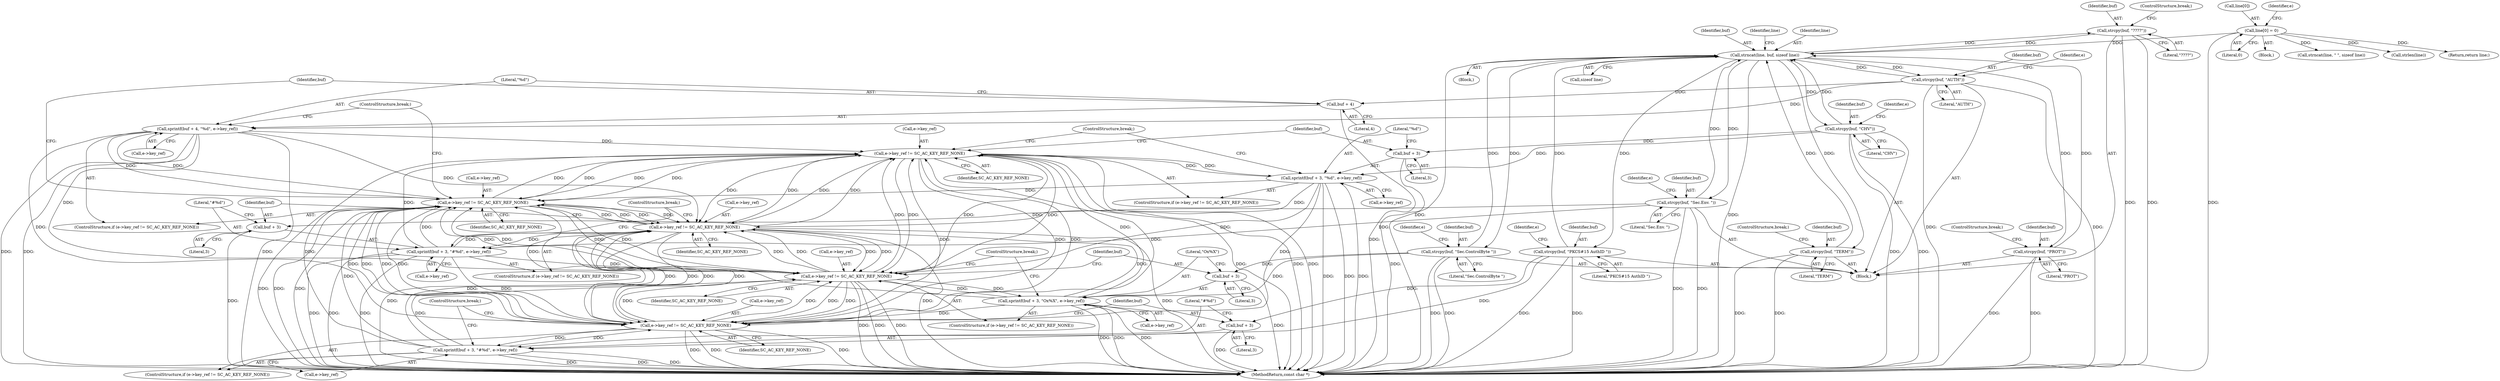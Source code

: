 digraph "0_OpenSC_360e95d45ac4123255a4c796db96337f332160ad#diff-d643a0fa169471dbf2912f4866dc49c5_11@API" {
"1000247" [label="(Call,strcpy(buf, \"????\"))"];
"1000251" [label="(Call,strncat(line, buf, sizeof line))"];
"1000114" [label="(Call,line[0] = 0)"];
"1000171" [label="(Call,strcpy(buf, \"AUTH\"))"];
"1000190" [label="(Call,strcpy(buf, \"Sec.Env. \"))"];
"1000161" [label="(Call,strcpy(buf, \"TERM\"))"];
"1000247" [label="(Call,strcpy(buf, \"????\"))"];
"1000209" [label="(Call,strcpy(buf, \"Sec.ControlByte \"))"];
"1000228" [label="(Call,strcpy(buf, \"PKCS#15 AuthID \"))"];
"1000166" [label="(Call,strcpy(buf, \"PROT\"))"];
"1000142" [label="(Call,strcpy(buf, \"CHV\"))"];
"1000151" [label="(Call,sprintf(buf + 3, \"%d\", e->key_ref))"];
"1000146" [label="(Call,e->key_ref != SC_AC_KEY_REF_NONE)"];
"1000175" [label="(Call,e->key_ref != SC_AC_KEY_REF_NONE)"];
"1000180" [label="(Call,sprintf(buf + 4, \"%d\", e->key_ref))"];
"1000194" [label="(Call,e->key_ref != SC_AC_KEY_REF_NONE)"];
"1000199" [label="(Call,sprintf(buf + 3, \"#%d\", e->key_ref))"];
"1000213" [label="(Call,e->key_ref != SC_AC_KEY_REF_NONE)"];
"1000218" [label="(Call,sprintf(buf + 3, \"Ox%X\", e->key_ref))"];
"1000232" [label="(Call,e->key_ref != SC_AC_KEY_REF_NONE)"];
"1000237" [label="(Call,sprintf(buf + 3, \"#%d\", e->key_ref))"];
"1000152" [label="(Call,buf + 3)"];
"1000181" [label="(Call,buf + 4)"];
"1000200" [label="(Call,buf + 3)"];
"1000219" [label="(Call,buf + 3)"];
"1000238" [label="(Call,buf + 3)"];
"1000249" [label="(Literal,\"????\")"];
"1000199" [label="(Call,sprintf(buf + 3, \"#%d\", e->key_ref))"];
"1000114" [label="(Call,line[0] = 0)"];
"1000180" [label="(Call,sprintf(buf + 4, \"%d\", e->key_ref))"];
"1000207" [label="(ControlStructure,break;)"];
"1000230" [label="(Literal,\"PKCS#15 AuthID \")"];
"1000191" [label="(Identifier,buf)"];
"1000254" [label="(Call,sizeof line)"];
"1000176" [label="(Call,e->key_ref)"];
"1000131" [label="(Block,)"];
"1000175" [label="(Call,e->key_ref != SC_AC_KEY_REF_NONE)"];
"1000161" [label="(Call,strcpy(buf, \"TERM\"))"];
"1000218" [label="(Call,sprintf(buf + 3, \"Ox%X\", e->key_ref))"];
"1000154" [label="(Literal,3)"];
"1000162" [label="(Identifier,buf)"];
"1000104" [label="(Block,)"];
"1000153" [label="(Identifier,buf)"];
"1000188" [label="(ControlStructure,break;)"];
"1000226" [label="(ControlStructure,break;)"];
"1000204" [label="(Call,e->key_ref)"];
"1000182" [label="(Identifier,buf)"];
"1000179" [label="(Identifier,SC_AC_KEY_REF_NONE)"];
"1000232" [label="(Call,e->key_ref != SC_AC_KEY_REF_NONE)"];
"1000144" [label="(Literal,\"CHV\")"];
"1000212" [label="(ControlStructure,if (e->key_ref != SC_AC_KEY_REF_NONE))"];
"1000174" [label="(ControlStructure,if (e->key_ref != SC_AC_KEY_REF_NONE))"];
"1000253" [label="(Identifier,buf)"];
"1000256" [label="(Call,strncat(line, \" \", sizeof line))"];
"1000236" [label="(Identifier,SC_AC_KEY_REF_NONE)"];
"1000118" [label="(Literal,0)"];
"1000173" [label="(Literal,\"AUTH\")"];
"1000147" [label="(Call,e->key_ref)"];
"1000150" [label="(Identifier,SC_AC_KEY_REF_NONE)"];
"1000200" [label="(Call,buf + 3)"];
"1000159" [label="(ControlStructure,break;)"];
"1000238" [label="(Call,buf + 3)"];
"1000172" [label="(Identifier,buf)"];
"1000222" [label="(Literal,\"Ox%X\")"];
"1000217" [label="(Identifier,SC_AC_KEY_REF_NONE)"];
"1000231" [label="(ControlStructure,if (e->key_ref != SC_AC_KEY_REF_NONE))"];
"1000201" [label="(Identifier,buf)"];
"1000234" [label="(Identifier,e)"];
"1000209" [label="(Call,strcpy(buf, \"Sec.ControlByte \"))"];
"1000169" [label="(ControlStructure,break;)"];
"1000164" [label="(ControlStructure,break;)"];
"1000143" [label="(Identifier,buf)"];
"1000184" [label="(Literal,\"%d\")"];
"1000142" [label="(Call,strcpy(buf, \"CHV\"))"];
"1000151" [label="(Call,sprintf(buf + 3, \"%d\", e->key_ref))"];
"1000221" [label="(Literal,3)"];
"1000237" [label="(Call,sprintf(buf + 3, \"#%d\", e->key_ref))"];
"1000115" [label="(Call,line[0])"];
"1000166" [label="(Call,strcpy(buf, \"PROT\"))"];
"1000240" [label="(Literal,3)"];
"1000193" [label="(ControlStructure,if (e->key_ref != SC_AC_KEY_REF_NONE))"];
"1000190" [label="(Call,strcpy(buf, \"Sec.Env. \"))"];
"1000156" [label="(Call,e->key_ref)"];
"1000257" [label="(Identifier,line)"];
"1000211" [label="(Literal,\"Sec.ControlByte \")"];
"1000241" [label="(Literal,\"#%d\")"];
"1000198" [label="(Identifier,SC_AC_KEY_REF_NONE)"];
"1000239" [label="(Identifier,buf)"];
"1000192" [label="(Literal,\"Sec.Env. \")"];
"1000183" [label="(Literal,4)"];
"1000195" [label="(Call,e->key_ref)"];
"1000210" [label="(Identifier,buf)"];
"1000185" [label="(Call,e->key_ref)"];
"1000214" [label="(Call,e->key_ref)"];
"1000203" [label="(Literal,\"#%d\")"];
"1000252" [label="(Identifier,line)"];
"1000177" [label="(Identifier,e)"];
"1000233" [label="(Call,e->key_ref)"];
"1000155" [label="(Literal,\"%d\")"];
"1000171" [label="(Call,strcpy(buf, \"AUTH\"))"];
"1000202" [label="(Literal,3)"];
"1000248" [label="(Identifier,buf)"];
"1000146" [label="(Call,e->key_ref != SC_AC_KEY_REF_NONE)"];
"1000247" [label="(Call,strcpy(buf, \"????\"))"];
"1000220" [label="(Identifier,buf)"];
"1000219" [label="(Call,buf + 3)"];
"1000145" [label="(ControlStructure,if (e->key_ref != SC_AC_KEY_REF_NONE))"];
"1000163" [label="(Literal,\"TERM\")"];
"1000223" [label="(Call,e->key_ref)"];
"1000278" [label="(Call,strlen(line))"];
"1000242" [label="(Call,e->key_ref)"];
"1000251" [label="(Call,strncat(line, buf, sizeof line))"];
"1000167" [label="(Identifier,buf)"];
"1000194" [label="(Call,e->key_ref != SC_AC_KEY_REF_NONE)"];
"1000196" [label="(Identifier,e)"];
"1000284" [label="(MethodReturn,const char *)"];
"1000213" [label="(Call,e->key_ref != SC_AC_KEY_REF_NONE)"];
"1000123" [label="(Block,)"];
"1000168" [label="(Literal,\"PROT\")"];
"1000152" [label="(Call,buf + 3)"];
"1000282" [label="(Return,return line;)"];
"1000228" [label="(Call,strcpy(buf, \"PKCS#15 AuthID \"))"];
"1000181" [label="(Call,buf + 4)"];
"1000245" [label="(ControlStructure,break;)"];
"1000250" [label="(ControlStructure,break;)"];
"1000148" [label="(Identifier,e)"];
"1000215" [label="(Identifier,e)"];
"1000229" [label="(Identifier,buf)"];
"1000121" [label="(Identifier,e)"];
"1000247" -> "1000131"  [label="AST: "];
"1000247" -> "1000249"  [label="CFG: "];
"1000248" -> "1000247"  [label="AST: "];
"1000249" -> "1000247"  [label="AST: "];
"1000250" -> "1000247"  [label="CFG: "];
"1000247" -> "1000284"  [label="DDG: "];
"1000247" -> "1000284"  [label="DDG: "];
"1000251" -> "1000247"  [label="DDG: "];
"1000247" -> "1000251"  [label="DDG: "];
"1000251" -> "1000123"  [label="AST: "];
"1000251" -> "1000254"  [label="CFG: "];
"1000252" -> "1000251"  [label="AST: "];
"1000253" -> "1000251"  [label="AST: "];
"1000254" -> "1000251"  [label="AST: "];
"1000257" -> "1000251"  [label="CFG: "];
"1000251" -> "1000284"  [label="DDG: "];
"1000251" -> "1000284"  [label="DDG: "];
"1000251" -> "1000142"  [label="DDG: "];
"1000251" -> "1000161"  [label="DDG: "];
"1000251" -> "1000166"  [label="DDG: "];
"1000251" -> "1000171"  [label="DDG: "];
"1000251" -> "1000190"  [label="DDG: "];
"1000251" -> "1000209"  [label="DDG: "];
"1000251" -> "1000228"  [label="DDG: "];
"1000114" -> "1000251"  [label="DDG: "];
"1000171" -> "1000251"  [label="DDG: "];
"1000190" -> "1000251"  [label="DDG: "];
"1000161" -> "1000251"  [label="DDG: "];
"1000209" -> "1000251"  [label="DDG: "];
"1000228" -> "1000251"  [label="DDG: "];
"1000166" -> "1000251"  [label="DDG: "];
"1000142" -> "1000251"  [label="DDG: "];
"1000114" -> "1000104"  [label="AST: "];
"1000114" -> "1000118"  [label="CFG: "];
"1000115" -> "1000114"  [label="AST: "];
"1000118" -> "1000114"  [label="AST: "];
"1000121" -> "1000114"  [label="CFG: "];
"1000114" -> "1000284"  [label="DDG: "];
"1000114" -> "1000256"  [label="DDG: "];
"1000114" -> "1000278"  [label="DDG: "];
"1000114" -> "1000282"  [label="DDG: "];
"1000171" -> "1000131"  [label="AST: "];
"1000171" -> "1000173"  [label="CFG: "];
"1000172" -> "1000171"  [label="AST: "];
"1000173" -> "1000171"  [label="AST: "];
"1000177" -> "1000171"  [label="CFG: "];
"1000171" -> "1000284"  [label="DDG: "];
"1000171" -> "1000284"  [label="DDG: "];
"1000171" -> "1000180"  [label="DDG: "];
"1000171" -> "1000181"  [label="DDG: "];
"1000190" -> "1000131"  [label="AST: "];
"1000190" -> "1000192"  [label="CFG: "];
"1000191" -> "1000190"  [label="AST: "];
"1000192" -> "1000190"  [label="AST: "];
"1000196" -> "1000190"  [label="CFG: "];
"1000190" -> "1000284"  [label="DDG: "];
"1000190" -> "1000284"  [label="DDG: "];
"1000190" -> "1000199"  [label="DDG: "];
"1000190" -> "1000200"  [label="DDG: "];
"1000161" -> "1000131"  [label="AST: "];
"1000161" -> "1000163"  [label="CFG: "];
"1000162" -> "1000161"  [label="AST: "];
"1000163" -> "1000161"  [label="AST: "];
"1000164" -> "1000161"  [label="CFG: "];
"1000161" -> "1000284"  [label="DDG: "];
"1000161" -> "1000284"  [label="DDG: "];
"1000209" -> "1000131"  [label="AST: "];
"1000209" -> "1000211"  [label="CFG: "];
"1000210" -> "1000209"  [label="AST: "];
"1000211" -> "1000209"  [label="AST: "];
"1000215" -> "1000209"  [label="CFG: "];
"1000209" -> "1000284"  [label="DDG: "];
"1000209" -> "1000284"  [label="DDG: "];
"1000209" -> "1000218"  [label="DDG: "];
"1000209" -> "1000219"  [label="DDG: "];
"1000228" -> "1000131"  [label="AST: "];
"1000228" -> "1000230"  [label="CFG: "];
"1000229" -> "1000228"  [label="AST: "];
"1000230" -> "1000228"  [label="AST: "];
"1000234" -> "1000228"  [label="CFG: "];
"1000228" -> "1000284"  [label="DDG: "];
"1000228" -> "1000284"  [label="DDG: "];
"1000228" -> "1000237"  [label="DDG: "];
"1000228" -> "1000238"  [label="DDG: "];
"1000166" -> "1000131"  [label="AST: "];
"1000166" -> "1000168"  [label="CFG: "];
"1000167" -> "1000166"  [label="AST: "];
"1000168" -> "1000166"  [label="AST: "];
"1000169" -> "1000166"  [label="CFG: "];
"1000166" -> "1000284"  [label="DDG: "];
"1000166" -> "1000284"  [label="DDG: "];
"1000142" -> "1000131"  [label="AST: "];
"1000142" -> "1000144"  [label="CFG: "];
"1000143" -> "1000142"  [label="AST: "];
"1000144" -> "1000142"  [label="AST: "];
"1000148" -> "1000142"  [label="CFG: "];
"1000142" -> "1000284"  [label="DDG: "];
"1000142" -> "1000284"  [label="DDG: "];
"1000142" -> "1000151"  [label="DDG: "];
"1000142" -> "1000152"  [label="DDG: "];
"1000151" -> "1000145"  [label="AST: "];
"1000151" -> "1000156"  [label="CFG: "];
"1000152" -> "1000151"  [label="AST: "];
"1000155" -> "1000151"  [label="AST: "];
"1000156" -> "1000151"  [label="AST: "];
"1000159" -> "1000151"  [label="CFG: "];
"1000151" -> "1000284"  [label="DDG: "];
"1000151" -> "1000284"  [label="DDG: "];
"1000151" -> "1000284"  [label="DDG: "];
"1000151" -> "1000146"  [label="DDG: "];
"1000146" -> "1000151"  [label="DDG: "];
"1000151" -> "1000175"  [label="DDG: "];
"1000151" -> "1000194"  [label="DDG: "];
"1000151" -> "1000213"  [label="DDG: "];
"1000151" -> "1000232"  [label="DDG: "];
"1000146" -> "1000145"  [label="AST: "];
"1000146" -> "1000150"  [label="CFG: "];
"1000147" -> "1000146"  [label="AST: "];
"1000150" -> "1000146"  [label="AST: "];
"1000153" -> "1000146"  [label="CFG: "];
"1000159" -> "1000146"  [label="CFG: "];
"1000146" -> "1000284"  [label="DDG: "];
"1000146" -> "1000284"  [label="DDG: "];
"1000146" -> "1000284"  [label="DDG: "];
"1000218" -> "1000146"  [label="DDG: "];
"1000180" -> "1000146"  [label="DDG: "];
"1000232" -> "1000146"  [label="DDG: "];
"1000232" -> "1000146"  [label="DDG: "];
"1000213" -> "1000146"  [label="DDG: "];
"1000213" -> "1000146"  [label="DDG: "];
"1000194" -> "1000146"  [label="DDG: "];
"1000194" -> "1000146"  [label="DDG: "];
"1000175" -> "1000146"  [label="DDG: "];
"1000175" -> "1000146"  [label="DDG: "];
"1000237" -> "1000146"  [label="DDG: "];
"1000199" -> "1000146"  [label="DDG: "];
"1000146" -> "1000175"  [label="DDG: "];
"1000146" -> "1000175"  [label="DDG: "];
"1000146" -> "1000194"  [label="DDG: "];
"1000146" -> "1000194"  [label="DDG: "];
"1000146" -> "1000213"  [label="DDG: "];
"1000146" -> "1000213"  [label="DDG: "];
"1000146" -> "1000232"  [label="DDG: "];
"1000146" -> "1000232"  [label="DDG: "];
"1000175" -> "1000174"  [label="AST: "];
"1000175" -> "1000179"  [label="CFG: "];
"1000176" -> "1000175"  [label="AST: "];
"1000179" -> "1000175"  [label="AST: "];
"1000182" -> "1000175"  [label="CFG: "];
"1000188" -> "1000175"  [label="CFG: "];
"1000175" -> "1000284"  [label="DDG: "];
"1000175" -> "1000284"  [label="DDG: "];
"1000175" -> "1000284"  [label="DDG: "];
"1000218" -> "1000175"  [label="DDG: "];
"1000180" -> "1000175"  [label="DDG: "];
"1000232" -> "1000175"  [label="DDG: "];
"1000232" -> "1000175"  [label="DDG: "];
"1000213" -> "1000175"  [label="DDG: "];
"1000213" -> "1000175"  [label="DDG: "];
"1000194" -> "1000175"  [label="DDG: "];
"1000194" -> "1000175"  [label="DDG: "];
"1000237" -> "1000175"  [label="DDG: "];
"1000199" -> "1000175"  [label="DDG: "];
"1000175" -> "1000180"  [label="DDG: "];
"1000175" -> "1000194"  [label="DDG: "];
"1000175" -> "1000194"  [label="DDG: "];
"1000175" -> "1000213"  [label="DDG: "];
"1000175" -> "1000213"  [label="DDG: "];
"1000175" -> "1000232"  [label="DDG: "];
"1000175" -> "1000232"  [label="DDG: "];
"1000180" -> "1000174"  [label="AST: "];
"1000180" -> "1000185"  [label="CFG: "];
"1000181" -> "1000180"  [label="AST: "];
"1000184" -> "1000180"  [label="AST: "];
"1000185" -> "1000180"  [label="AST: "];
"1000188" -> "1000180"  [label="CFG: "];
"1000180" -> "1000284"  [label="DDG: "];
"1000180" -> "1000284"  [label="DDG: "];
"1000180" -> "1000284"  [label="DDG: "];
"1000180" -> "1000194"  [label="DDG: "];
"1000180" -> "1000213"  [label="DDG: "];
"1000180" -> "1000232"  [label="DDG: "];
"1000194" -> "1000193"  [label="AST: "];
"1000194" -> "1000198"  [label="CFG: "];
"1000195" -> "1000194"  [label="AST: "];
"1000198" -> "1000194"  [label="AST: "];
"1000201" -> "1000194"  [label="CFG: "];
"1000207" -> "1000194"  [label="CFG: "];
"1000194" -> "1000284"  [label="DDG: "];
"1000194" -> "1000284"  [label="DDG: "];
"1000194" -> "1000284"  [label="DDG: "];
"1000218" -> "1000194"  [label="DDG: "];
"1000232" -> "1000194"  [label="DDG: "];
"1000232" -> "1000194"  [label="DDG: "];
"1000213" -> "1000194"  [label="DDG: "];
"1000213" -> "1000194"  [label="DDG: "];
"1000237" -> "1000194"  [label="DDG: "];
"1000199" -> "1000194"  [label="DDG: "];
"1000194" -> "1000199"  [label="DDG: "];
"1000194" -> "1000213"  [label="DDG: "];
"1000194" -> "1000213"  [label="DDG: "];
"1000194" -> "1000232"  [label="DDG: "];
"1000194" -> "1000232"  [label="DDG: "];
"1000199" -> "1000193"  [label="AST: "];
"1000199" -> "1000204"  [label="CFG: "];
"1000200" -> "1000199"  [label="AST: "];
"1000203" -> "1000199"  [label="AST: "];
"1000204" -> "1000199"  [label="AST: "];
"1000207" -> "1000199"  [label="CFG: "];
"1000199" -> "1000284"  [label="DDG: "];
"1000199" -> "1000284"  [label="DDG: "];
"1000199" -> "1000284"  [label="DDG: "];
"1000199" -> "1000213"  [label="DDG: "];
"1000199" -> "1000232"  [label="DDG: "];
"1000213" -> "1000212"  [label="AST: "];
"1000213" -> "1000217"  [label="CFG: "];
"1000214" -> "1000213"  [label="AST: "];
"1000217" -> "1000213"  [label="AST: "];
"1000220" -> "1000213"  [label="CFG: "];
"1000226" -> "1000213"  [label="CFG: "];
"1000213" -> "1000284"  [label="DDG: "];
"1000213" -> "1000284"  [label="DDG: "];
"1000213" -> "1000284"  [label="DDG: "];
"1000218" -> "1000213"  [label="DDG: "];
"1000232" -> "1000213"  [label="DDG: "];
"1000232" -> "1000213"  [label="DDG: "];
"1000237" -> "1000213"  [label="DDG: "];
"1000213" -> "1000218"  [label="DDG: "];
"1000213" -> "1000232"  [label="DDG: "];
"1000213" -> "1000232"  [label="DDG: "];
"1000218" -> "1000212"  [label="AST: "];
"1000218" -> "1000223"  [label="CFG: "];
"1000219" -> "1000218"  [label="AST: "];
"1000222" -> "1000218"  [label="AST: "];
"1000223" -> "1000218"  [label="AST: "];
"1000226" -> "1000218"  [label="CFG: "];
"1000218" -> "1000284"  [label="DDG: "];
"1000218" -> "1000284"  [label="DDG: "];
"1000218" -> "1000284"  [label="DDG: "];
"1000218" -> "1000232"  [label="DDG: "];
"1000232" -> "1000231"  [label="AST: "];
"1000232" -> "1000236"  [label="CFG: "];
"1000233" -> "1000232"  [label="AST: "];
"1000236" -> "1000232"  [label="AST: "];
"1000239" -> "1000232"  [label="CFG: "];
"1000245" -> "1000232"  [label="CFG: "];
"1000232" -> "1000284"  [label="DDG: "];
"1000232" -> "1000284"  [label="DDG: "];
"1000232" -> "1000284"  [label="DDG: "];
"1000237" -> "1000232"  [label="DDG: "];
"1000232" -> "1000237"  [label="DDG: "];
"1000237" -> "1000231"  [label="AST: "];
"1000237" -> "1000242"  [label="CFG: "];
"1000238" -> "1000237"  [label="AST: "];
"1000241" -> "1000237"  [label="AST: "];
"1000242" -> "1000237"  [label="AST: "];
"1000245" -> "1000237"  [label="CFG: "];
"1000237" -> "1000284"  [label="DDG: "];
"1000237" -> "1000284"  [label="DDG: "];
"1000237" -> "1000284"  [label="DDG: "];
"1000152" -> "1000154"  [label="CFG: "];
"1000153" -> "1000152"  [label="AST: "];
"1000154" -> "1000152"  [label="AST: "];
"1000155" -> "1000152"  [label="CFG: "];
"1000152" -> "1000284"  [label="DDG: "];
"1000181" -> "1000183"  [label="CFG: "];
"1000182" -> "1000181"  [label="AST: "];
"1000183" -> "1000181"  [label="AST: "];
"1000184" -> "1000181"  [label="CFG: "];
"1000181" -> "1000284"  [label="DDG: "];
"1000200" -> "1000202"  [label="CFG: "];
"1000201" -> "1000200"  [label="AST: "];
"1000202" -> "1000200"  [label="AST: "];
"1000203" -> "1000200"  [label="CFG: "];
"1000200" -> "1000284"  [label="DDG: "];
"1000219" -> "1000221"  [label="CFG: "];
"1000220" -> "1000219"  [label="AST: "];
"1000221" -> "1000219"  [label="AST: "];
"1000222" -> "1000219"  [label="CFG: "];
"1000219" -> "1000284"  [label="DDG: "];
"1000238" -> "1000240"  [label="CFG: "];
"1000239" -> "1000238"  [label="AST: "];
"1000240" -> "1000238"  [label="AST: "];
"1000241" -> "1000238"  [label="CFG: "];
"1000238" -> "1000284"  [label="DDG: "];
}
